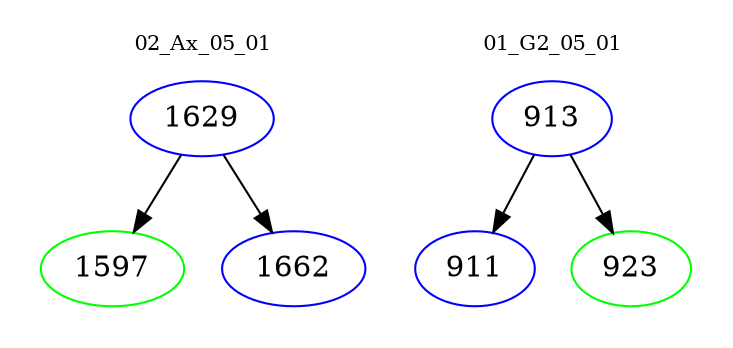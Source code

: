 digraph{
subgraph cluster_0 {
color = white
label = "02_Ax_05_01";
fontsize=10;
T0_1629 [label="1629", color="blue"]
T0_1629 -> T0_1597 [color="black"]
T0_1597 [label="1597", color="green"]
T0_1629 -> T0_1662 [color="black"]
T0_1662 [label="1662", color="blue"]
}
subgraph cluster_1 {
color = white
label = "01_G2_05_01";
fontsize=10;
T1_913 [label="913", color="blue"]
T1_913 -> T1_911 [color="black"]
T1_911 [label="911", color="blue"]
T1_913 -> T1_923 [color="black"]
T1_923 [label="923", color="green"]
}
}
